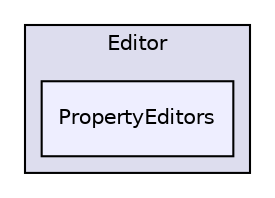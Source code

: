 digraph "Core/Editor/PropertyEditors" {
  compound=true
  node [ fontsize="10", fontname="Helvetica"];
  edge [ labelfontsize="10", labelfontname="Helvetica"];
  subgraph clusterdir_91b975a49321e0262d55dd907b08a846 {
    graph [ bgcolor="#ddddee", pencolor="black", label="Editor" fontname="Helvetica", fontsize="10", URL="dir_91b975a49321e0262d55dd907b08a846.html"]
  dir_02ddf0d40c0a36e2968e7d28c2526a91 [shape=box, label="PropertyEditors", style="filled", fillcolor="#eeeeff", pencolor="black", URL="dir_02ddf0d40c0a36e2968e7d28c2526a91.html"];
  }
}
